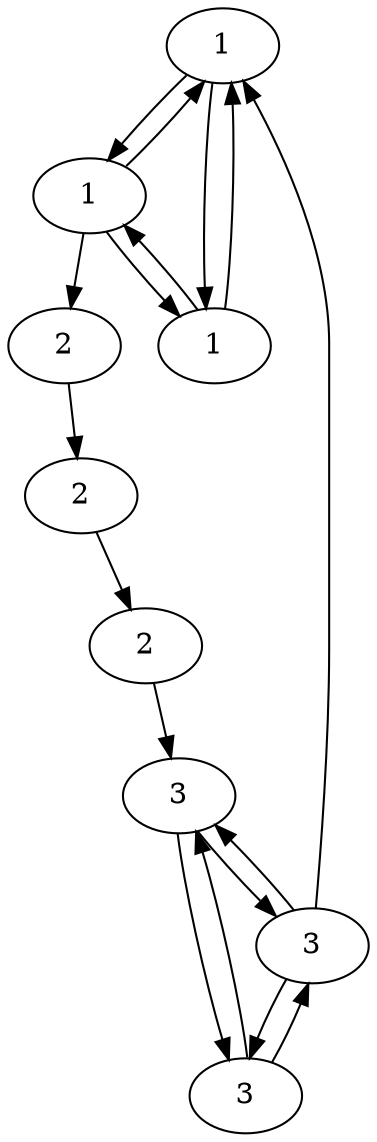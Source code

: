 digraph causal
{
	a [label="1"]
	b [label="3"]
	c [label="2"]
	d [label="3"]
	e [label="1"]
	f [label="2"]
	g [label="3"]
	h [label="2"]
	i [label="1"]
	a -> i [type=1];
	a -> e
	i -> e [type=1];
	i -> a
	e -> i
	e -> a
	e -> h
	h -> c
	c -> f
	f -> g
	g -> d
	g -> b
	d -> b
	d -> g
	b -> d
	b -> g
	b -> a
}
